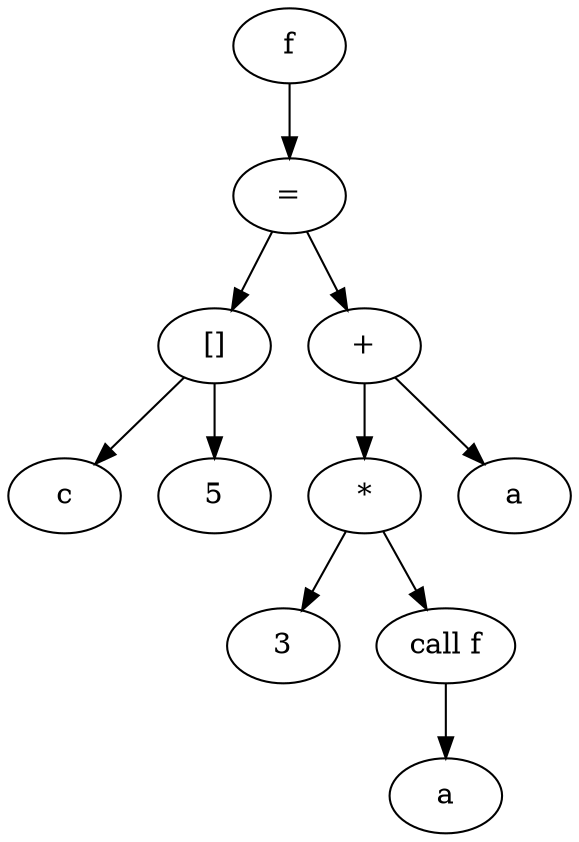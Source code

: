 digraph {
x55ce35b19460 -> x55ce35b19380
x55ce35b19380 -> x55ce35b18bb0
x55ce35b19380 -> x55ce35b19310
x55ce35b18bb0 -> x55ce35b18b40
x55ce35b18bb0 -> x55ce35b18a60
x55ce35b19310 -> x55ce35b19130
x55ce35b19310 -> x55ce35b192a0
x55ce35b19130 -> x55ce35b18d00
x55ce35b19130 -> x55ce35b19070
x55ce35b19070 -> x55ce35b18fe0
x55ce35b19460 [label="f"];
x55ce35b19380 [label="="];
x55ce35b18bb0 [label="[]"];
x55ce35b18b40 [label="c"];
x55ce35b18a60 [label="5"];
x55ce35b19310 [label="+"];
x55ce35b19130 [label="*"];
x55ce35b18d00 [label="3"];
x55ce35b19070 [label="call f"];
x55ce35b18fe0 [label="a"];
x55ce35b192a0 [label="a"];
}
